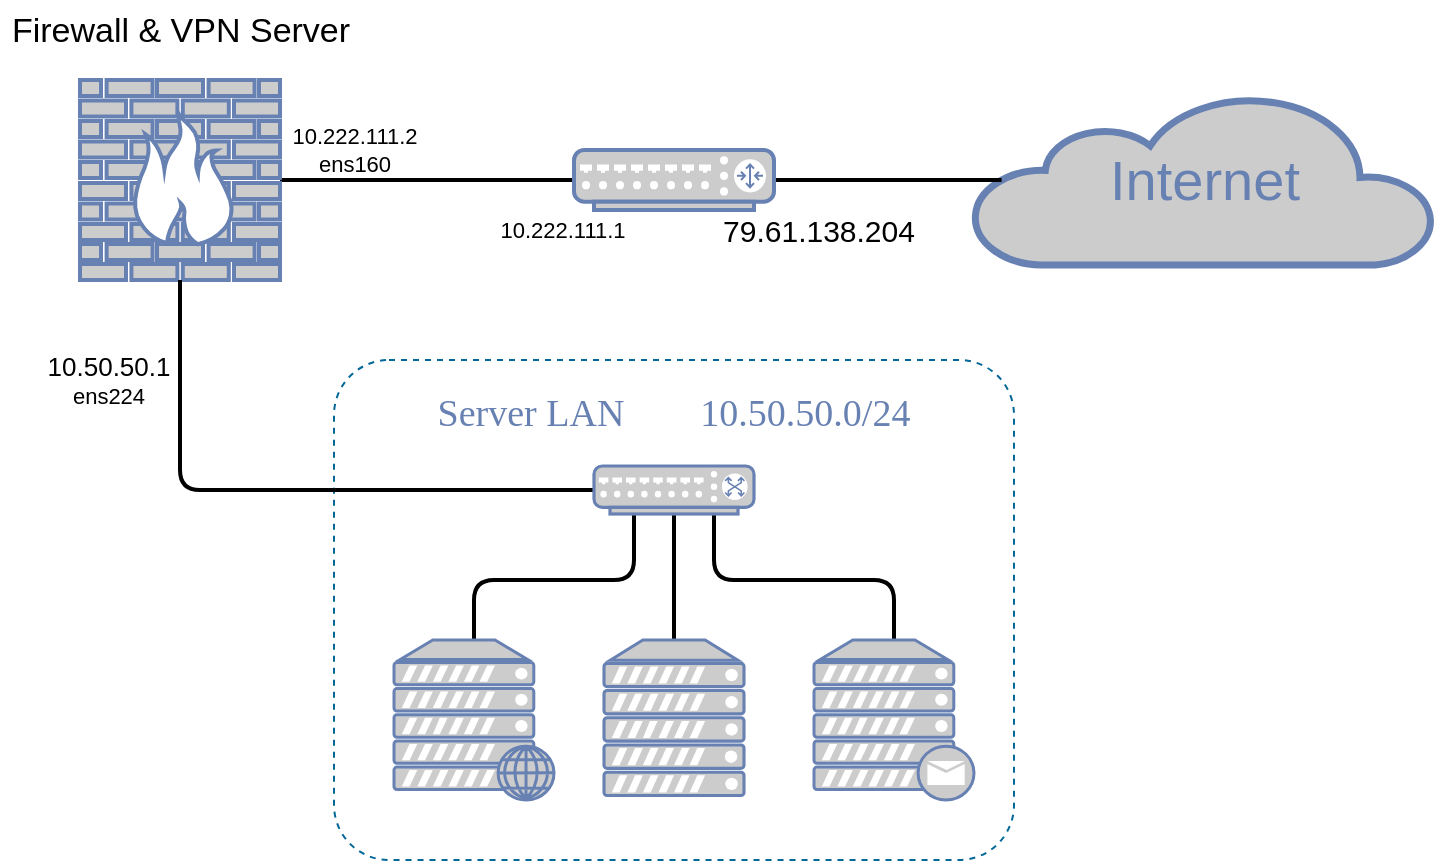 <mxfile version="19.0.3" type="device" pages="5"><diagram name="Page-1" id="bfe91b75-5d2c-26a0-9c1d-138518896778"><mxGraphModel dx="1584" dy="1425" grid="1" gridSize="10" guides="1" tooltips="1" connect="1" arrows="1" fold="1" page="1" pageScale="1" pageWidth="827" pageHeight="1169" background="none" math="0" shadow="0"><root><mxCell id="0"/><mxCell id="1" parent="0"/><mxCell id="7c3789c024ecab99-82" value="&lt;font style=&quot;font-size: 19px;&quot;&gt;Server LAN&amp;nbsp; &amp;nbsp; &amp;nbsp; &amp;nbsp; 10.50.50.0/24&lt;/font&gt;" style="rounded=1;whiteSpace=wrap;html=1;shadow=0;comic=0;strokeColor=#036897;strokeWidth=1;fillColor=none;fontFamily=Verdana;fontSize=28;fontColor=#6881B3;align=center;arcSize=11;verticalAlign=top;dashed=1;" parent="1" vertex="1"><mxGeometry x="222" y="240" width="340" height="250" as="geometry"/></mxCell><mxCell id="7c3789c024ecab99-55" style="edgeStyle=none;html=1;labelBackgroundColor=none;endArrow=none;endFill=0;strokeWidth=2;fontFamily=Verdana;fontSize=28;fontColor=#6881B3;" parent="1" source="7c3789c024ecab99-8" target="7c3789c024ecab99-54" edge="1"><mxGeometry relative="1" as="geometry"><mxPoint x="265" y="87.0" as="targetPoint"/></mxGeometry></mxCell><mxCell id="Cc0lR0YdZEJClh4eeQYr-13" value="10.222.111.2&lt;br&gt;ens160" style="edgeLabel;html=1;align=center;verticalAlign=middle;resizable=0;points=[];labelBackgroundColor=none;" parent="7c3789c024ecab99-55" vertex="1" connectable="0"><mxGeometry x="-0.667" y="3" relative="1" as="geometry"><mxPoint x="12" y="-12" as="offset"/></mxGeometry></mxCell><mxCell id="Cc0lR0YdZEJClh4eeQYr-14" value="&lt;font style=&quot;font-size: 11px;&quot;&gt;10.222.111.1&lt;/font&gt;" style="edgeLabel;html=1;align=center;verticalAlign=middle;resizable=0;points=[];" parent="7c3789c024ecab99-55" vertex="1" connectable="0"><mxGeometry x="0.73" y="-2" relative="1" as="geometry"><mxPoint x="14" y="23" as="offset"/></mxGeometry></mxCell><mxCell id="7c3789c024ecab99-53" value="Internet" style="html=1;fillColor=#CCCCCC;strokeColor=#6881B3;gradientColor=none;gradientDirection=north;strokeWidth=2;shape=mxgraph.networks.cloud;fontColor=#6881B3;rounded=0;shadow=0;comic=0;align=center;fontSize=28;" parent="1" vertex="1"><mxGeometry x="542" y="107.5" width="230" height="85" as="geometry"/></mxCell><mxCell id="7c3789c024ecab99-8" value="" style="fontColor=#0066CC;verticalAlign=top;verticalLabelPosition=bottom;labelPosition=center;align=center;html=1;fillColor=#CCCCCC;strokeColor=#6881B3;gradientColor=none;gradientDirection=north;strokeWidth=2;shape=mxgraph.networks.firewall;rounded=0;shadow=0;comic=0;" parent="1" vertex="1"><mxGeometry x="95" y="100" width="100" height="100" as="geometry"/></mxCell><mxCell id="7c3789c024ecab99-56" style="edgeStyle=none;html=1;labelBackgroundColor=none;endArrow=none;endFill=0;strokeWidth=2;fontFamily=Verdana;fontSize=28;fontColor=#6881B3;entryX=0.06;entryY=0.5;entryDx=0;entryDy=0;entryPerimeter=0;" parent="1" source="7c3789c024ecab99-54" target="7c3789c024ecab99-53" edge="1"><mxGeometry relative="1" as="geometry"/></mxCell><mxCell id="7c3789c024ecab99-54" value="" style="fontColor=#0066CC;verticalAlign=top;verticalLabelPosition=bottom;labelPosition=center;align=center;html=1;fillColor=#CCCCCC;strokeColor=#6881B3;gradientColor=none;gradientDirection=north;strokeWidth=2;shape=mxgraph.networks.router;rounded=0;shadow=0;comic=0;" parent="1" vertex="1"><mxGeometry x="342" y="135" width="100" height="30" as="geometry"/></mxCell><mxCell id="7c3789c024ecab99-75" style="edgeStyle=orthogonalEdgeStyle;html=1;labelBackgroundColor=none;endArrow=none;endFill=0;strokeWidth=2;fontFamily=Verdana;fontSize=28;fontColor=#6881B3;entryX=0.5;entryY=1;entryDx=0;entryDy=0;entryPerimeter=0;" parent="1" source="Cc0lR0YdZEJClh4eeQYr-4" target="7c3789c024ecab99-8" edge="1"><mxGeometry relative="1" as="geometry"><mxPoint x="432" y="147" as="targetPoint"/><mxPoint x="-117" y="146.577" as="sourcePoint"/></mxGeometry></mxCell><mxCell id="Cc0lR0YdZEJClh4eeQYr-12" value="&lt;font style=&quot;font-size: 13px;&quot;&gt;10.50.50.1&lt;/font&gt;&lt;br&gt;ens224" style="edgeLabel;html=1;align=center;verticalAlign=middle;resizable=0;points=[];labelBackgroundColor=none;" parent="7c3789c024ecab99-75" vertex="1" connectable="0"><mxGeometry x="0.684" y="-2" relative="1" as="geometry"><mxPoint x="-38" as="offset"/></mxGeometry></mxCell><mxCell id="Cc0lR0YdZEJClh4eeQYr-6" style="edgeStyle=orthogonalEdgeStyle;rounded=1;orthogonalLoop=1;jettySize=auto;html=1;labelBackgroundColor=none;endArrow=none;fontSize=28;fontFamily=Verdana;fontColor=#6881B3;endFill=0;strokeWidth=2;entryX=0.5;entryY=0;entryDx=0;entryDy=0;entryPerimeter=0;" parent="1" source="Cc0lR0YdZEJClh4eeQYr-4" target="Cc0lR0YdZEJClh4eeQYr-5" edge="1"><mxGeometry relative="1" as="geometry"><Array as="points"><mxPoint x="372" y="350"/><mxPoint x="292" y="350"/></Array></mxGeometry></mxCell><mxCell id="Cc0lR0YdZEJClh4eeQYr-9" style="edgeStyle=orthogonalEdgeStyle;rounded=1;orthogonalLoop=1;jettySize=auto;html=1;labelBackgroundColor=none;endArrow=none;fontSize=28;fontFamily=Verdana;fontColor=#6881B3;endFill=0;strokeWidth=2;entryX=0.5;entryY=0;entryDx=0;entryDy=0;entryPerimeter=0;" parent="1" source="Cc0lR0YdZEJClh4eeQYr-4" target="Cc0lR0YdZEJClh4eeQYr-7" edge="1"><mxGeometry relative="1" as="geometry"/></mxCell><mxCell id="Cc0lR0YdZEJClh4eeQYr-10" style="edgeStyle=orthogonalEdgeStyle;rounded=1;orthogonalLoop=1;jettySize=auto;html=1;labelBackgroundColor=none;endArrow=none;fontSize=28;fontFamily=Verdana;fontColor=#6881B3;endFill=0;strokeWidth=2;entryX=0.5;entryY=0;entryDx=0;entryDy=0;entryPerimeter=0;" parent="1" source="Cc0lR0YdZEJClh4eeQYr-4" target="Cc0lR0YdZEJClh4eeQYr-8" edge="1"><mxGeometry relative="1" as="geometry"><Array as="points"><mxPoint x="412" y="350"/><mxPoint x="502" y="350"/></Array></mxGeometry></mxCell><mxCell id="Cc0lR0YdZEJClh4eeQYr-4" value="" style="fontColor=#0066CC;verticalAlign=top;verticalLabelPosition=bottom;labelPosition=center;align=center;html=1;outlineConnect=0;fillColor=#CCCCCC;strokeColor=#6881B3;gradientColor=none;gradientDirection=north;strokeWidth=2;shape=mxgraph.networks.switch;aspect=fixed;" parent="1" vertex="1"><mxGeometry x="352" y="293" width="80" height="24" as="geometry"/></mxCell><mxCell id="Cc0lR0YdZEJClh4eeQYr-5" value="" style="fontColor=#0066CC;verticalAlign=top;verticalLabelPosition=bottom;labelPosition=center;align=center;html=1;outlineConnect=0;fillColor=#CCCCCC;strokeColor=#6881B3;gradientColor=none;gradientDirection=north;strokeWidth=2;shape=mxgraph.networks.web_server;aspect=fixed;" parent="1" vertex="1"><mxGeometry x="252" y="380" width="80" height="80" as="geometry"/></mxCell><mxCell id="Cc0lR0YdZEJClh4eeQYr-7" value="" style="fontColor=#0066CC;verticalAlign=top;verticalLabelPosition=bottom;labelPosition=center;align=center;html=1;outlineConnect=0;fillColor=#CCCCCC;strokeColor=#6881B3;gradientColor=none;gradientDirection=north;strokeWidth=2;shape=mxgraph.networks.server;aspect=fixed;" parent="1" vertex="1"><mxGeometry x="357" y="380" width="70" height="77.78" as="geometry"/></mxCell><mxCell id="Cc0lR0YdZEJClh4eeQYr-8" value="" style="fontColor=#0066CC;verticalAlign=top;verticalLabelPosition=bottom;labelPosition=center;align=center;html=1;outlineConnect=0;fillColor=#CCCCCC;strokeColor=#6881B3;gradientColor=none;gradientDirection=north;strokeWidth=2;shape=mxgraph.networks.mail_server;aspect=fixed;" parent="1" vertex="1"><mxGeometry x="462" y="380" width="80" height="80" as="geometry"/></mxCell><mxCell id="Cc0lR0YdZEJClh4eeQYr-15" value="&lt;font style=&quot;font-size: 15px;&quot;&gt;79.61.138.204&lt;/font&gt;" style="text;html=1;align=center;verticalAlign=middle;resizable=0;points=[];autosize=1;strokeColor=none;fillColor=none;" parent="1" vertex="1"><mxGeometry x="409" y="165" width="110" height="20" as="geometry"/></mxCell><mxCell id="Cc0lR0YdZEJClh4eeQYr-16" value="&lt;font style=&quot;font-size: 17px;&quot;&gt;Firewall &amp;amp; VPN Server&lt;/font&gt;" style="text;html=1;align=center;verticalAlign=middle;resizable=0;points=[];autosize=1;strokeColor=none;fillColor=none;fontSize=19;" parent="1" vertex="1"><mxGeometry x="55" y="60" width="180" height="30" as="geometry"/></mxCell></root></mxGraphModel></diagram><diagram name="Copy of Page-1" id="H6DF6MEYTjy31drnyDJs"><mxGraphModel dx="1584" dy="1425" grid="1" gridSize="10" guides="1" tooltips="1" connect="1" arrows="1" fold="1" page="1" pageScale="1" pageWidth="827" pageHeight="1169" background="none" math="0" shadow="0"><root><mxCell id="8pT-FDUPjCcw2-HpWKTm-0"/><mxCell id="8pT-FDUPjCcw2-HpWKTm-1" parent="8pT-FDUPjCcw2-HpWKTm-0"/><mxCell id="DQ7D_KwyUt_bgasd7QqA-3" value="" style="ellipse;whiteSpace=wrap;html=1;fontSize=25;fontColor=#000000;fillColor=none;shadow=0;sketch=1;" vertex="1" parent="8pT-FDUPjCcw2-HpWKTm-1"><mxGeometry x="70" y="720" width="426" height="240" as="geometry"/></mxCell><mxCell id="8pT-FDUPjCcw2-HpWKTm-3" style="edgeStyle=none;html=1;labelBackgroundColor=none;endArrow=none;endFill=0;strokeWidth=2;fontFamily=Verdana;fontSize=28;fontColor=#6881B3;" parent="8pT-FDUPjCcw2-HpWKTm-1" source="8pT-FDUPjCcw2-HpWKTm-7" target="8pT-FDUPjCcw2-HpWKTm-9" edge="1"><mxGeometry relative="1" as="geometry"><mxPoint x="300" y="87.0" as="targetPoint"/></mxGeometry></mxCell><mxCell id="8pT-FDUPjCcw2-HpWKTm-4" value="10.222.111.2&lt;br&gt;ens160" style="edgeLabel;html=1;align=center;verticalAlign=middle;resizable=0;points=[];labelBackgroundColor=none;" parent="8pT-FDUPjCcw2-HpWKTm-3" vertex="1" connectable="0"><mxGeometry x="-0.667" y="3" relative="1" as="geometry"><mxPoint x="12" y="-12" as="offset"/></mxGeometry></mxCell><mxCell id="8pT-FDUPjCcw2-HpWKTm-5" value="&lt;font style=&quot;font-size: 11px;&quot;&gt;10.222.111.1&lt;/font&gt;" style="edgeLabel;html=1;align=center;verticalAlign=middle;resizable=0;points=[];" parent="8pT-FDUPjCcw2-HpWKTm-3" vertex="1" connectable="0"><mxGeometry x="0.73" y="-2" relative="1" as="geometry"><mxPoint x="3" y="-25" as="offset"/></mxGeometry></mxCell><mxCell id="8pT-FDUPjCcw2-HpWKTm-6" value="Internet" style="html=1;fillColor=#CCCCCC;strokeColor=#6881B3;gradientColor=none;gradientDirection=north;strokeWidth=2;shape=mxgraph.networks.cloud;fontColor=#6881B3;rounded=0;shadow=0;comic=0;align=center;fontSize=28;" parent="8pT-FDUPjCcw2-HpWKTm-1" vertex="1"><mxGeometry x="577" y="107.5" width="230" height="85" as="geometry"/></mxCell><mxCell id="8pT-FDUPjCcw2-HpWKTm-7" value="" style="fontColor=#0066CC;verticalAlign=top;verticalLabelPosition=bottom;labelPosition=center;align=center;html=1;fillColor=#CCCCCC;strokeColor=#6881B3;gradientColor=none;gradientDirection=north;strokeWidth=2;shape=mxgraph.networks.firewall;rounded=0;shadow=0;comic=0;" parent="8pT-FDUPjCcw2-HpWKTm-1" vertex="1"><mxGeometry x="130" y="100" width="100" height="100" as="geometry"/></mxCell><mxCell id="8pT-FDUPjCcw2-HpWKTm-8" style="edgeStyle=none;html=1;labelBackgroundColor=none;endArrow=none;endFill=0;strokeWidth=2;fontFamily=Verdana;fontSize=28;fontColor=#6881B3;entryX=0.06;entryY=0.5;entryDx=0;entryDy=0;entryPerimeter=0;" parent="8pT-FDUPjCcw2-HpWKTm-1" source="8pT-FDUPjCcw2-HpWKTm-9" target="8pT-FDUPjCcw2-HpWKTm-6" edge="1"><mxGeometry relative="1" as="geometry"/></mxCell><mxCell id="8pT-FDUPjCcw2-HpWKTm-9" value="" style="fontColor=#0066CC;verticalAlign=top;verticalLabelPosition=bottom;labelPosition=center;align=center;html=1;fillColor=#CCCCCC;strokeColor=#6881B3;gradientColor=none;gradientDirection=north;strokeWidth=2;shape=mxgraph.networks.router;rounded=0;shadow=0;comic=0;" parent="8pT-FDUPjCcw2-HpWKTm-1" vertex="1"><mxGeometry x="377" y="135" width="100" height="30" as="geometry"/></mxCell><mxCell id="8pT-FDUPjCcw2-HpWKTm-19" value="&lt;font style=&quot;font-size: 15px;&quot;&gt;79.61.138.204&lt;/font&gt;" style="text;html=1;align=center;verticalAlign=middle;resizable=0;points=[];autosize=1;strokeColor=none;fillColor=none;" parent="8pT-FDUPjCcw2-HpWKTm-1" vertex="1"><mxGeometry x="444" y="113.89" width="110" height="20" as="geometry"/></mxCell><mxCell id="8pT-FDUPjCcw2-HpWKTm-20" value="&lt;font style=&quot;font-size: 17px;&quot;&gt;Firewall &amp;amp; VPN Server&lt;/font&gt;" style="text;html=1;align=center;verticalAlign=middle;resizable=0;points=[];autosize=1;strokeColor=none;fillColor=none;fontSize=19;" parent="8pT-FDUPjCcw2-HpWKTm-1" vertex="1"><mxGeometry x="90" y="60" width="180" height="30" as="geometry"/></mxCell><mxCell id="8pT-FDUPjCcw2-HpWKTm-21" style="edgeStyle=none;html=1;labelBackgroundColor=none;endArrow=none;endFill=0;strokeWidth=2;fontFamily=Verdana;fontSize=28;fontColor=#6881B3;entryX=0.91;entryY=0.5;entryDx=0;entryDy=0;entryPerimeter=0;" parent="8pT-FDUPjCcw2-HpWKTm-1" source="8pT-FDUPjCcw2-HpWKTm-25" target="8pT-FDUPjCcw2-HpWKTm-6" edge="1"><mxGeometry relative="1" as="geometry"><mxPoint x="1100.8" y="150" as="targetPoint"/></mxGeometry></mxCell><mxCell id="8pT-FDUPjCcw2-HpWKTm-22" value="93.41.112.9" style="edgeLabel;html=1;align=center;verticalAlign=middle;resizable=0;points=[];fontSize=13;" parent="8pT-FDUPjCcw2-HpWKTm-21" vertex="1" connectable="0"><mxGeometry x="-0.682" y="1" relative="1" as="geometry"><mxPoint x="-24" y="-16" as="offset"/></mxGeometry></mxCell><mxCell id="8pT-FDUPjCcw2-HpWKTm-23" style="edgeStyle=orthogonalEdgeStyle;rounded=1;orthogonalLoop=1;jettySize=auto;html=1;fontSize=28;labelBackgroundColor=none;endArrow=none;fontFamily=Verdana;fontColor=#6881B3;endFill=0;strokeWidth=2;entryX=0;entryY=0.5;entryDx=0;entryDy=0;entryPerimeter=0;" parent="8pT-FDUPjCcw2-HpWKTm-1" source="8pT-FDUPjCcw2-HpWKTm-25" target="8pT-FDUPjCcw2-HpWKTm-29" edge="1"><mxGeometry relative="1" as="geometry"><mxPoint x="937" y="308" as="targetPoint"/></mxGeometry></mxCell><mxCell id="8pT-FDUPjCcw2-HpWKTm-24" value="192.168.1.254" style="edgeLabel;html=1;align=center;verticalAlign=middle;resizable=0;points=[];fontSize=13;" parent="8pT-FDUPjCcw2-HpWKTm-23" vertex="1" connectable="0"><mxGeometry x="-0.685" y="2" relative="1" as="geometry"><mxPoint x="9" y="-14" as="offset"/></mxGeometry></mxCell><mxCell id="ZptYTbMhLd-z7quIZRs3-0" value="&lt;span style=&quot;font-size: 13px;&quot;&gt;192.168.1.100&lt;/span&gt;" style="edgeLabel;html=1;align=center;verticalAlign=middle;resizable=0;points=[];" parent="8pT-FDUPjCcw2-HpWKTm-23" vertex="1" connectable="0"><mxGeometry x="0.474" y="4" relative="1" as="geometry"><mxPoint x="6" y="-12" as="offset"/></mxGeometry></mxCell><mxCell id="8pT-FDUPjCcw2-HpWKTm-25" value="" style="fontColor=#0066CC;verticalAlign=top;verticalLabelPosition=bottom;labelPosition=center;align=center;html=1;fillColor=#CCCCCC;strokeColor=#6881B3;gradientColor=none;gradientDirection=north;strokeWidth=2;shape=mxgraph.networks.router;rounded=0;shadow=0;comic=0;" parent="8pT-FDUPjCcw2-HpWKTm-1" vertex="1"><mxGeometry x="887" y="135" width="100" height="30" as="geometry"/></mxCell><mxCell id="8pT-FDUPjCcw2-HpWKTm-29" value="" style="fontColor=#0066CC;verticalAlign=top;verticalLabelPosition=bottom;labelPosition=center;align=center;html=1;outlineConnect=0;fillColor=#CCCCCC;strokeColor=#6881B3;gradientColor=none;gradientDirection=north;strokeWidth=2;shape=mxgraph.networks.pc;labelBackgroundColor=none;fontSize=13;" parent="8pT-FDUPjCcw2-HpWKTm-1" vertex="1"><mxGeometry x="1200" y="115" width="100" height="70" as="geometry"/></mxCell><mxCell id="8pT-FDUPjCcw2-HpWKTm-34" value="Client" style="text;html=1;align=center;verticalAlign=middle;resizable=0;points=[];autosize=1;strokeColor=none;fillColor=none;fontSize=13;" parent="8pT-FDUPjCcw2-HpWKTm-1" vertex="1"><mxGeometry x="1235" y="133.89" width="50" height="20" as="geometry"/></mxCell><mxCell id="ZptYTbMhLd-z7quIZRs3-1" value="&lt;font style=&quot;font-size: 20px;&quot;&gt;Senza VPN&lt;/font&gt;" style="text;html=1;align=center;verticalAlign=middle;resizable=0;points=[];autosize=1;strokeColor=none;fillColor=none;" parent="8pT-FDUPjCcw2-HpWKTm-1" vertex="1"><mxGeometry x="650" y="50" width="120" height="20" as="geometry"/></mxCell><mxCell id="ZptYTbMhLd-z7quIZRs3-2" style="edgeStyle=none;html=1;labelBackgroundColor=none;endArrow=none;endFill=0;strokeWidth=20;fontFamily=Verdana;fontSize=28;fontColor=#6881B3;entryX=0;entryY=0.5;entryDx=0;entryDy=0;entryPerimeter=0;fillColor=#d5e8d4;strokeColor=#82b366;sketch=1;" parent="8pT-FDUPjCcw2-HpWKTm-1" source="ZptYTbMhLd-z7quIZRs3-6" target="ZptYTbMhLd-z7quIZRs3-17" edge="1"><mxGeometry relative="1" as="geometry"><mxPoint x="397" y="840" as="targetPoint"/></mxGeometry></mxCell><mxCell id="ZptYTbMhLd-z7quIZRs3-21" value="&lt;font style=&quot;font-size: 16px;&quot;&gt;VPN tunnel&lt;/font&gt;" style="edgeLabel;html=1;align=center;verticalAlign=middle;resizable=0;points=[];fontSize=20;labelBackgroundColor=none;" parent="ZptYTbMhLd-z7quIZRs3-2" vertex="1" connectable="0"><mxGeometry x="-0.586" y="1" relative="1" as="geometry"><mxPoint x="-55" y="-1" as="offset"/></mxGeometry></mxCell><mxCell id="ZptYTbMhLd-z7quIZRs3-5" value="Internet" style="html=1;fillColor=#CCCCCC;strokeColor=#6881B3;gradientColor=none;gradientDirection=north;strokeWidth=2;shape=mxgraph.networks.cloud;fontColor=#6881B3;rounded=0;shadow=0;comic=0;align=center;fontSize=28;sketch=0;" parent="8pT-FDUPjCcw2-HpWKTm-1" vertex="1"><mxGeometry x="597" y="797.5" width="230" height="85" as="geometry"/></mxCell><mxCell id="DQ7D_KwyUt_bgasd7QqA-1" value="" style="edgeStyle=orthogonalEdgeStyle;rounded=0;orthogonalLoop=1;jettySize=auto;html=1;endArrow=none;endFill=0;sketch=1;" edge="1" parent="8pT-FDUPjCcw2-HpWKTm-1" source="ZptYTbMhLd-z7quIZRs3-6"><mxGeometry relative="1" as="geometry"><mxPoint x="239" y="840" as="targetPoint"/></mxGeometry></mxCell><mxCell id="ZptYTbMhLd-z7quIZRs3-6" value="" style="fontColor=#0066CC;verticalAlign=top;verticalLabelPosition=bottom;labelPosition=center;align=center;html=1;fillColor=#CCCCCC;strokeColor=#6881B3;gradientColor=none;gradientDirection=north;strokeWidth=2;shape=mxgraph.networks.firewall;rounded=0;shadow=0;comic=0;" parent="8pT-FDUPjCcw2-HpWKTm-1" vertex="1"><mxGeometry x="309" y="790" width="100" height="100" as="geometry"/></mxCell><mxCell id="ZptYTbMhLd-z7quIZRs3-10" value="&lt;font style=&quot;font-size: 17px;&quot;&gt;VPN Server&lt;/font&gt;" style="text;html=1;align=center;verticalAlign=middle;resizable=0;points=[];autosize=1;strokeColor=#82b366;fillColor=#d5e8d4;fontSize=19;glass=0;sketch=0;shadow=0;" parent="8pT-FDUPjCcw2-HpWKTm-1" vertex="1"><mxGeometry x="304" y="770" width="110" height="30" as="geometry"/></mxCell><mxCell id="ZptYTbMhLd-z7quIZRs3-17" value="" style="fontColor=#0066CC;verticalAlign=top;verticalLabelPosition=bottom;labelPosition=center;align=center;html=1;outlineConnect=0;fillColor=#CCCCCC;strokeColor=#6881B3;gradientColor=none;gradientDirection=north;strokeWidth=2;shape=mxgraph.networks.pc;labelBackgroundColor=none;fontSize=13;" parent="8pT-FDUPjCcw2-HpWKTm-1" vertex="1"><mxGeometry x="1020" y="805" width="100" height="70" as="geometry"/></mxCell><mxCell id="ZptYTbMhLd-z7quIZRs3-18" value="VPN Client" style="text;html=1;align=center;verticalAlign=middle;resizable=0;points=[];autosize=1;strokeColor=none;fillColor=none;fontSize=13;" parent="8pT-FDUPjCcw2-HpWKTm-1" vertex="1"><mxGeometry x="1040" y="823.89" width="80" height="20" as="geometry"/></mxCell><mxCell id="ZptYTbMhLd-z7quIZRs3-22" value="&lt;font style=&quot;font-size: 16px;&quot;&gt;VPN tunnel&lt;/font&gt;" style="edgeLabel;html=1;align=center;verticalAlign=middle;resizable=0;points=[];fontSize=20;labelBackgroundColor=none;" parent="8pT-FDUPjCcw2-HpWKTm-1" vertex="1" connectable="0"><mxGeometry x="444" y="843.89" as="geometry"><mxPoint x="517" y="-5" as="offset"/></mxGeometry></mxCell><mxCell id="DQ7D_KwyUt_bgasd7QqA-5" value="Rete interna all'azienda" style="text;align=center;verticalAlign=middle;resizable=0;points=[];autosize=1;strokeColor=none;fillColor=none;fontSize=25;fontColor=#000000;rounded=0;glass=0;shadow=0;sketch=0;dashed=1;html=1;labelBorderColor=none;labelBackgroundColor=default;" vertex="1" parent="8pT-FDUPjCcw2-HpWKTm-1"><mxGeometry x="173" y="710" width="220" height="40" as="geometry"/></mxCell><mxCell id="DQ7D_KwyUt_bgasd7QqA-6" value="" style="fontColor=#0066CC;verticalAlign=top;verticalLabelPosition=bottom;labelPosition=center;align=center;html=1;outlineConnect=0;fillColor=#CCCCCC;strokeColor=#6881B3;gradientColor=none;gradientDirection=north;strokeWidth=2;shape=mxgraph.networks.pc;labelBackgroundColor=none;fontSize=13;aspect=fixed;" vertex="1" parent="8pT-FDUPjCcw2-HpWKTm-1"><mxGeometry x="147.14" y="783.89" width="42.86" height="30" as="geometry"/></mxCell><mxCell id="DQ7D_KwyUt_bgasd7QqA-7" value="" style="fontColor=#0066CC;verticalAlign=top;verticalLabelPosition=bottom;labelPosition=center;align=center;html=1;outlineConnect=0;fillColor=#CCCCCC;strokeColor=#6881B3;gradientColor=none;gradientDirection=north;strokeWidth=2;shape=mxgraph.networks.pc;labelBackgroundColor=none;fontSize=13;aspect=fixed;" vertex="1" parent="8pT-FDUPjCcw2-HpWKTm-1"><mxGeometry x="170" y="873.89" width="42.86" height="30" as="geometry"/></mxCell><mxCell id="DQ7D_KwyUt_bgasd7QqA-8" value="" style="fontColor=#0066CC;verticalAlign=top;verticalLabelPosition=bottom;labelPosition=center;align=center;html=1;outlineConnect=0;fillColor=#CCCCCC;strokeColor=#6881B3;gradientColor=none;gradientDirection=north;strokeWidth=2;shape=mxgraph.networks.pc;labelBackgroundColor=none;fontSize=13;aspect=fixed;" vertex="1" parent="8pT-FDUPjCcw2-HpWKTm-1"><mxGeometry x="127.14" y="827.78" width="42.86" height="30" as="geometry"/></mxCell><mxCell id="DQ7D_KwyUt_bgasd7QqA-9" value="" style="image;html=1;image=img/lib/clip_art/people/Suit_Man_128x128.png;shadow=0;glass=0;sketch=0;fontSize=20;fontColor=#000000;fillColor=none;" vertex="1" parent="8pT-FDUPjCcw2-HpWKTm-1"><mxGeometry x="1040" y="843.89" width="80" height="80" as="geometry"/></mxCell><mxCell id="DQ7D_KwyUt_bgasd7QqA-10" value="" style="image;html=1;image=img/lib/clip_art/general/Lock_128x128.png;shadow=0;glass=0;sketch=0;fontSize=20;fontColor=#000000;fillColor=none;" vertex="1" parent="8pT-FDUPjCcw2-HpWKTm-1"><mxGeometry x="520" y="790" width="80" height="80" as="geometry"/></mxCell><mxCell id="DQ7D_KwyUt_bgasd7QqA-15" value="" style="image;html=1;image=img/lib/clip_art/general/Lock_128x128.png;shadow=0;glass=0;sketch=0;fontSize=20;fontColor=#000000;fillColor=none;" vertex="1" parent="8pT-FDUPjCcw2-HpWKTm-1"><mxGeometry x="823.25" y="797.5" width="80" height="80" as="geometry"/></mxCell><mxCell id="DQ7D_KwyUt_bgasd7QqA-18" value="" style="fontColor=#0066CC;verticalAlign=top;verticalLabelPosition=bottom;labelPosition=center;align=center;html=1;outlineConnect=0;fillColor=#CCCCCC;strokeColor=#6881B3;gradientColor=none;gradientDirection=north;strokeWidth=2;shape=mxgraph.networks.server_storage;shadow=0;glass=0;sketch=0;fontSize=20;aspect=fixed;" vertex="1" parent="8pT-FDUPjCcw2-HpWKTm-1"><mxGeometry x="190" y="827.78" width="40" height="40" as="geometry"/></mxCell><mxCell id="DQ7D_KwyUt_bgasd7QqA-21" value="" style="image;html=1;image=img/lib/clip_art/computers/Antivirus_128x128.png;rounded=0;shadow=0;glass=0;dashed=1;labelBackgroundColor=default;labelBorderColor=none;sketch=0;fontSize=20;fontColor=#000000;fillColor=none;" vertex="1" parent="8pT-FDUPjCcw2-HpWKTm-1"><mxGeometry x="740" y="863.89" width="58" height="50" as="geometry"/></mxCell></root></mxGraphModel></diagram><diagram id="fufmBtpPZ1AhdNsBN3sU" name="Page-2"><mxGraphModel dx="1584" dy="1426" grid="1" gridSize="10" guides="1" tooltips="1" connect="1" arrows="1" fold="1" page="1" pageScale="1" pageWidth="827" pageHeight="1169" math="0" shadow="0">&#xa;            <root>&#xa;                <mxCell id="0"/>&#xa;                <mxCell id="1" parent="0"/>&#xa;                <mxCell id="cTvz3cTQhd0ZwWDgcE5V-1" style="edgeStyle=none;html=1;labelBackgroundColor=none;endArrow=none;endFill=0;strokeWidth=11;fontFamily=Verdana;fontSize=28;fontColor=#6881B3;entryX=0;entryY=0.5;entryDx=0;entryDy=0;entryPerimeter=0;fillColor=#f8cecc;strokeColor=#b85450;" edge="1" parent="1" source="cTvz3cTQhd0ZwWDgcE5V-4" target="cTvz3cTQhd0ZwWDgcE5V-5">&#xa;                    <mxGeometry relative="1" as="geometry">&#xa;                        <mxPoint x="310" y="700" as="targetPoint"/>&#xa;                    </mxGeometry>&#xa;                </mxCell>&#xa;                <mxCell id="cTvz3cTQhd0ZwWDgcE5V-2" value="10.0.2.1" style="edgeLabel;html=1;align=center;verticalAlign=middle;resizable=0;points=[];labelBackgroundColor=none;" vertex="1" connectable="0" parent="cTvz3cTQhd0ZwWDgcE5V-1">&#xa;                    <mxGeometry x="-0.667" y="3" relative="1" as="geometry">&#xa;                        <mxPoint x="-18" y="-17" as="offset"/>&#xa;                    </mxGeometry>&#xa;                </mxCell>&#xa;                <mxCell id="cTvz3cTQhd0ZwWDgcE5V-3" value="&lt;font style=&quot;font-size: 11px;&quot;&gt;10.0.2.10&lt;/font&gt;" style="edgeLabel;html=1;align=center;verticalAlign=middle;resizable=0;points=[];" vertex="1" connectable="0" parent="cTvz3cTQhd0ZwWDgcE5V-1">&#xa;                    <mxGeometry x="0.73" y="-2" relative="1" as="geometry">&#xa;                        <mxPoint x="13" y="-22" as="offset"/>&#xa;                    </mxGeometry>&#xa;                </mxCell>&#xa;                <mxCell id="cTvz3cTQhd0ZwWDgcE5V-4" value="" style="fontColor=#0066CC;verticalAlign=top;verticalLabelPosition=bottom;labelPosition=center;align=center;html=1;fillColor=#CCCCCC;strokeColor=#6881B3;gradientColor=none;gradientDirection=north;strokeWidth=2;shape=mxgraph.networks.firewall;rounded=0;shadow=0;comic=0;" vertex="1" parent="1">&#xa;                    <mxGeometry x="50" y="640" width="100" height="100" as="geometry"/>&#xa;                </mxCell>&#xa;                <mxCell id="cTvz3cTQhd0ZwWDgcE5V-5" value="" style="fontColor=#0066CC;verticalAlign=top;verticalLabelPosition=bottom;labelPosition=center;align=center;html=1;outlineConnect=0;fillColor=#CCCCCC;strokeColor=#6881B3;gradientColor=none;gradientDirection=north;strokeWidth=2;shape=mxgraph.networks.pc;labelBackgroundColor=none;fontSize=13;" vertex="1" parent="1">&#xa;                    <mxGeometry x="440" y="655" width="100" height="70" as="geometry"/>&#xa;                </mxCell>&#xa;                <mxCell id="cTvz3cTQhd0ZwWDgcE5V-6" value="VPN Client" style="text;html=1;align=center;verticalAlign=middle;resizable=0;points=[];autosize=1;strokeColor=none;fillColor=none;fontSize=13;" vertex="1" parent="1">&#xa;                    <mxGeometry x="460" y="673.89" width="80" height="20" as="geometry"/>&#xa;                </mxCell>&#xa;                <mxCell id="cTvz3cTQhd0ZwWDgcE5V-7" value="IPSec" style="text;html=1;align=center;verticalAlign=middle;resizable=0;points=[];autosize=1;strokeColor=none;fillColor=none;fontSize=19;" vertex="1" parent="1">&#xa;                    <mxGeometry x="260" y="650" width="70" height="30" as="geometry"/>&#xa;                </mxCell>&#xa;            </root>&#xa;        </mxGraphModel></diagram><diagram id="Kdtvwh1x9UdY3EycC1AO" name="Page-3"><mxGraphModel dx="1584" dy="1426" grid="1" gridSize="10" guides="1" tooltips="1" connect="1" arrows="1" fold="1" page="1" pageScale="1" pageWidth="827" pageHeight="1169" math="0" shadow="0">&#xa;            <root>&#xa;                <mxCell id="0"/>&#xa;                <mxCell id="1" parent="0"/>&#xa;                <mxCell id="Hly45WcXPQaTGtu24wNx-1" style="edgeStyle=none;html=1;labelBackgroundColor=none;endArrow=none;endFill=0;strokeWidth=11;fontFamily=Verdana;fontSize=28;fontColor=#6881B3;entryX=0;entryY=0.5;entryDx=0;entryDy=0;entryPerimeter=0;fillColor=#d5e8d4;strokeColor=#82b366;" edge="1" parent="1" source="Hly45WcXPQaTGtu24wNx-4" target="Hly45WcXPQaTGtu24wNx-5">&#xa;                    <mxGeometry relative="1" as="geometry">&#xa;                        <mxPoint x="310" y="860" as="targetPoint"/>&#xa;                    </mxGeometry>&#xa;                </mxCell>&#xa;                <mxCell id="Hly45WcXPQaTGtu24wNx-2" value="10.8.0.1" style="edgeLabel;html=1;align=center;verticalAlign=middle;resizable=0;points=[];labelBackgroundColor=none;" vertex="1" connectable="0" parent="Hly45WcXPQaTGtu24wNx-1">&#xa;                    <mxGeometry x="-0.667" y="3" relative="1" as="geometry">&#xa;                        <mxPoint x="-18" y="-17" as="offset"/>&#xa;                    </mxGeometry>&#xa;                </mxCell>&#xa;                <mxCell id="Hly45WcXPQaTGtu24wNx-3" value="&lt;font style=&quot;font-size: 11px;&quot;&gt;10.8.0.2&lt;/font&gt;" style="edgeLabel;html=1;align=center;verticalAlign=middle;resizable=0;points=[];" vertex="1" connectable="0" parent="Hly45WcXPQaTGtu24wNx-1">&#xa;                    <mxGeometry x="0.73" y="-2" relative="1" as="geometry">&#xa;                        <mxPoint x="13" y="-22" as="offset"/>&#xa;                    </mxGeometry>&#xa;                </mxCell>&#xa;                <mxCell id="Hly45WcXPQaTGtu24wNx-4" value="" style="fontColor=#0066CC;verticalAlign=top;verticalLabelPosition=bottom;labelPosition=center;align=center;html=1;fillColor=#CCCCCC;strokeColor=#6881B3;gradientColor=none;gradientDirection=north;strokeWidth=2;shape=mxgraph.networks.firewall;rounded=0;shadow=0;comic=0;" vertex="1" parent="1">&#xa;                    <mxGeometry x="50" y="800" width="100" height="100" as="geometry"/>&#xa;                </mxCell>&#xa;                <mxCell id="Hly45WcXPQaTGtu24wNx-5" value="" style="fontColor=#0066CC;verticalAlign=top;verticalLabelPosition=bottom;labelPosition=center;align=center;html=1;outlineConnect=0;fillColor=#CCCCCC;strokeColor=#6881B3;gradientColor=none;gradientDirection=north;strokeWidth=2;shape=mxgraph.networks.pc;labelBackgroundColor=none;fontSize=13;" vertex="1" parent="1">&#xa;                    <mxGeometry x="440" y="815" width="100" height="70" as="geometry"/>&#xa;                </mxCell>&#xa;                <mxCell id="Hly45WcXPQaTGtu24wNx-6" value="VPN Client" style="text;html=1;align=center;verticalAlign=middle;resizable=0;points=[];autosize=1;strokeColor=none;fillColor=none;fontSize=13;" vertex="1" parent="1">&#xa;                    <mxGeometry x="460" y="833.89" width="80" height="20" as="geometry"/>&#xa;                </mxCell>&#xa;                <mxCell id="Hly45WcXPQaTGtu24wNx-7" value="OpenVPN" style="text;html=1;align=center;verticalAlign=middle;resizable=0;points=[];autosize=1;strokeColor=none;fillColor=none;fontSize=19;" vertex="1" parent="1">&#xa;                    <mxGeometry x="245" y="810" width="100" height="30" as="geometry"/>&#xa;                </mxCell>&#xa;            </root>&#xa;        </mxGraphModel></diagram><diagram id="tBCL7XolYgQd5dS9W8J6" name="Page-4"><mxGraphModel dx="1584" dy="1426" grid="1" gridSize="10" guides="1" tooltips="1" connect="1" arrows="1" fold="1" page="1" pageScale="1" pageWidth="827" pageHeight="1169" math="0" shadow="0">&#xa;            <root>&#xa;                <mxCell id="0"/>&#xa;                <mxCell id="1" parent="0"/>&#xa;                <mxCell id="sXREs76Oh9foz4-DP0Jl-1" style="edgeStyle=none;html=1;labelBackgroundColor=none;endArrow=none;endFill=0;strokeWidth=11;fontFamily=Verdana;fontSize=28;fontColor=#6881B3;entryX=0;entryY=0.5;entryDx=0;entryDy=0;entryPerimeter=0;fillColor=#dae8fc;strokeColor=#6c8ebf;" edge="1" parent="1" source="sXREs76Oh9foz4-DP0Jl-4" target="sXREs76Oh9foz4-DP0Jl-5">&#xa;                    <mxGeometry relative="1" as="geometry">&#xa;                        <mxPoint x="310" y="1020" as="targetPoint"/>&#xa;                    </mxGeometry>&#xa;                </mxCell>&#xa;                <mxCell id="sXREs76Oh9foz4-DP0Jl-2" value="10.66.66.1" style="edgeLabel;html=1;align=center;verticalAlign=middle;resizable=0;points=[];labelBackgroundColor=none;" vertex="1" connectable="0" parent="sXREs76Oh9foz4-DP0Jl-1">&#xa;                    <mxGeometry x="-0.667" y="3" relative="1" as="geometry">&#xa;                        <mxPoint x="-18" y="-17" as="offset"/>&#xa;                    </mxGeometry>&#xa;                </mxCell>&#xa;                <mxCell id="sXREs76Oh9foz4-DP0Jl-3" value="&lt;font style=&quot;font-size: 11px;&quot;&gt;10.66.66.2&lt;/font&gt;" style="edgeLabel;html=1;align=center;verticalAlign=middle;resizable=0;points=[];" vertex="1" connectable="0" parent="sXREs76Oh9foz4-DP0Jl-1">&#xa;                    <mxGeometry x="0.73" y="-2" relative="1" as="geometry">&#xa;                        <mxPoint x="7" y="-22" as="offset"/>&#xa;                    </mxGeometry>&#xa;                </mxCell>&#xa;                <mxCell id="sXREs76Oh9foz4-DP0Jl-4" value="" style="fontColor=#0066CC;verticalAlign=top;verticalLabelPosition=bottom;labelPosition=center;align=center;html=1;fillColor=#CCCCCC;strokeColor=#6881B3;gradientColor=none;gradientDirection=north;strokeWidth=2;shape=mxgraph.networks.firewall;rounded=0;shadow=0;comic=0;" vertex="1" parent="1">&#xa;                    <mxGeometry x="50" y="960" width="100" height="100" as="geometry"/>&#xa;                </mxCell>&#xa;                <mxCell id="sXREs76Oh9foz4-DP0Jl-5" value="" style="fontColor=#0066CC;verticalAlign=top;verticalLabelPosition=bottom;labelPosition=center;align=center;html=1;outlineConnect=0;fillColor=#CCCCCC;strokeColor=#6881B3;gradientColor=none;gradientDirection=north;strokeWidth=2;shape=mxgraph.networks.pc;labelBackgroundColor=none;fontSize=13;" vertex="1" parent="1">&#xa;                    <mxGeometry x="440" y="975" width="100" height="70" as="geometry"/>&#xa;                </mxCell>&#xa;                <mxCell id="sXREs76Oh9foz4-DP0Jl-6" value="VPN Client" style="text;html=1;align=center;verticalAlign=middle;resizable=0;points=[];autosize=1;strokeColor=none;fillColor=none;fontSize=13;" vertex="1" parent="1">&#xa;                    <mxGeometry x="460" y="993.89" width="80" height="20" as="geometry"/>&#xa;                </mxCell>&#xa;                <mxCell id="sXREs76Oh9foz4-DP0Jl-7" value="WireGuard" style="text;html=1;align=center;verticalAlign=middle;resizable=0;points=[];autosize=1;strokeColor=none;fillColor=none;fontSize=19;" vertex="1" parent="1">&#xa;                    <mxGeometry x="240" y="970" width="110" height="30" as="geometry"/>&#xa;                </mxCell>&#xa;            </root>&#xa;        </mxGraphModel></diagram></mxfile>